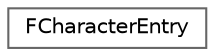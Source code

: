 digraph "Graphical Class Hierarchy"
{
 // INTERACTIVE_SVG=YES
 // LATEX_PDF_SIZE
  bgcolor="transparent";
  edge [fontname=Helvetica,fontsize=10,labelfontname=Helvetica,labelfontsize=10];
  node [fontname=Helvetica,fontsize=10,shape=box,height=0.2,width=0.4];
  rankdir="LR";
  Node0 [id="Node000000",label="FCharacterEntry",height=0.2,width=0.4,color="grey40", fillcolor="white", style="filled",URL="$d9/d22/structFCharacterEntry.html",tooltip="Information for rendering one non-shaped character."];
}
